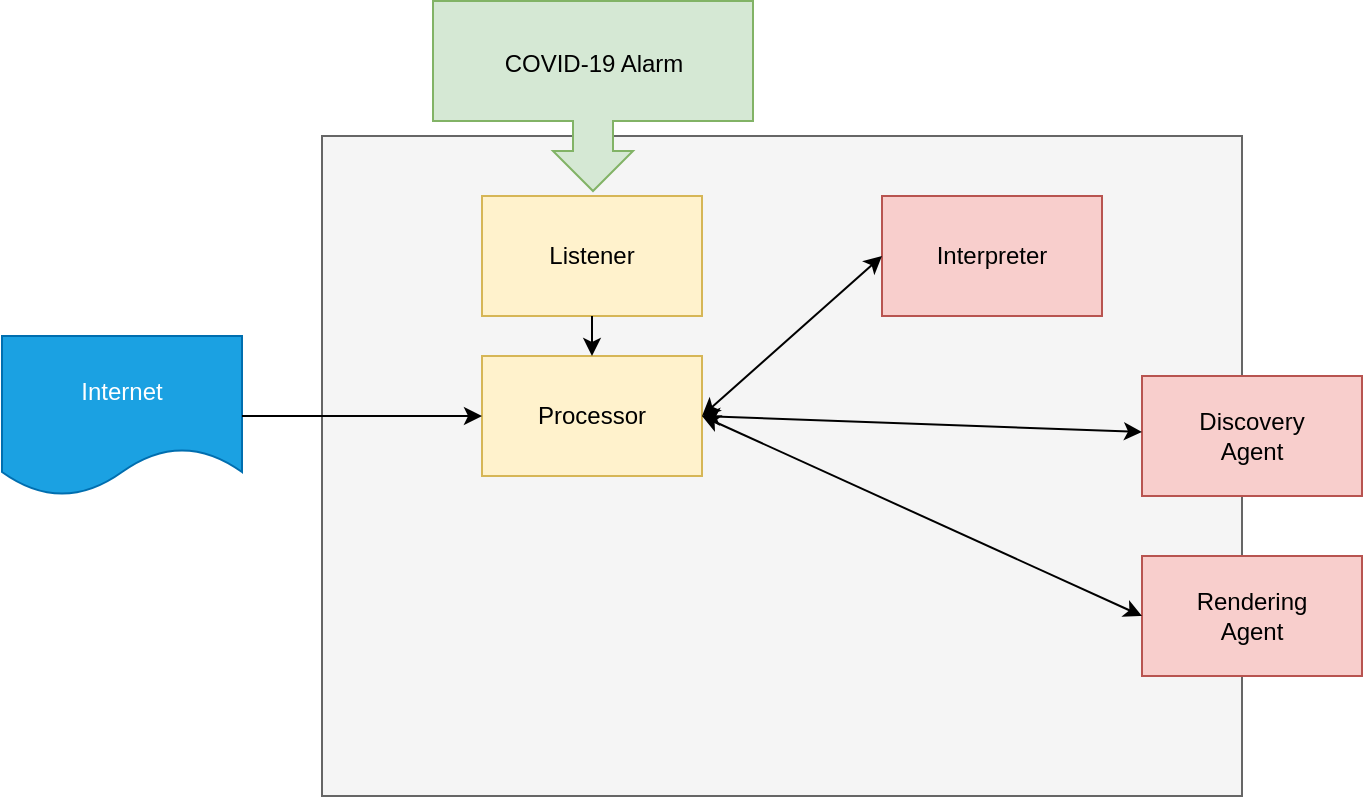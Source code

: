 <mxfile version="13.9.2" type="github">
  <diagram id="c1xbFQ9t794LeByU9lGS" name="Page-1">
    <mxGraphModel dx="718" dy="1475" grid="1" gridSize="10" guides="1" tooltips="1" connect="1" arrows="1" fold="1" page="1" pageScale="1" pageWidth="850" pageHeight="1100" math="0" shadow="0">
      <root>
        <mxCell id="0" />
        <mxCell id="1" parent="0" />
        <mxCell id="JQnGYL7EJJIbPJ83N0xq-1" value="Internet" style="shape=document;whiteSpace=wrap;html=1;boundedLbl=1;fillColor=#1ba1e2;strokeColor=#006EAF;fontColor=#ffffff;" parent="1" vertex="1">
          <mxGeometry x="130" y="90" width="120" height="80" as="geometry" />
        </mxCell>
        <mxCell id="JQnGYL7EJJIbPJ83N0xq-2" value="" style="rounded=0;whiteSpace=wrap;html=1;fillColor=#f5f5f5;strokeColor=#666666;fontColor=#333333;" parent="1" vertex="1">
          <mxGeometry x="290" y="-10" width="460" height="330" as="geometry" />
        </mxCell>
        <mxCell id="L4tyCa5TsDYYR7FR1lq3-2" value="Processor" style="rounded=0;whiteSpace=wrap;html=1;fillColor=#fff2cc;strokeColor=#d6b656;" vertex="1" parent="1">
          <mxGeometry x="370" y="100" width="110" height="60" as="geometry" />
        </mxCell>
        <mxCell id="L4tyCa5TsDYYR7FR1lq3-3" value="Listener" style="rounded=0;whiteSpace=wrap;html=1;fillColor=#fff2cc;strokeColor=#d6b656;" vertex="1" parent="1">
          <mxGeometry x="370" y="20" width="110" height="60" as="geometry" />
        </mxCell>
        <mxCell id="L4tyCa5TsDYYR7FR1lq3-4" value="" style="endArrow=classic;html=1;exitX=1;exitY=0.5;exitDx=0;exitDy=0;entryX=0;entryY=0.5;entryDx=0;entryDy=0;" edge="1" parent="1" source="JQnGYL7EJJIbPJ83N0xq-1" target="L4tyCa5TsDYYR7FR1lq3-2">
          <mxGeometry width="50" height="50" relative="1" as="geometry">
            <mxPoint x="480" y="130" as="sourcePoint" />
            <mxPoint x="530" y="80" as="targetPoint" />
          </mxGeometry>
        </mxCell>
        <mxCell id="L4tyCa5TsDYYR7FR1lq3-5" value="" style="endArrow=classic;html=1;exitX=0.5;exitY=1;exitDx=0;exitDy=0;" edge="1" parent="1" source="L4tyCa5TsDYYR7FR1lq3-3" target="L4tyCa5TsDYYR7FR1lq3-2">
          <mxGeometry width="50" height="50" relative="1" as="geometry">
            <mxPoint x="480" y="130" as="sourcePoint" />
            <mxPoint x="530" y="80" as="targetPoint" />
          </mxGeometry>
        </mxCell>
        <mxCell id="L4tyCa5TsDYYR7FR1lq3-12" value="" style="html=1;shadow=0;dashed=0;align=center;verticalAlign=middle;shape=mxgraph.arrows2.calloutArrow;dy=10;dx=20;notch=60;arrowHead=10;rotation=90;fillColor=#d5e8d4;strokeColor=#82b366;" vertex="1" parent="1">
          <mxGeometry x="378" y="-110" width="95" height="160" as="geometry" />
        </mxCell>
        <mxCell id="L4tyCa5TsDYYR7FR1lq3-13" value="&lt;span&gt;&lt;span lang=&quot;EN-CA&quot; style=&quot;line-height: 107% ; font-family: &amp;#34;arial&amp;#34; , sans-serif ; color: black ; font-weight: normal&quot;&gt;&lt;font style=&quot;font-size: 12px&quot;&gt;COVID-19 Alarm &lt;/font&gt;&lt;/span&gt;&lt;/span&gt;" style="text;whiteSpace=wrap;html=1;fontStyle=1;align=center;" vertex="1" parent="1">
          <mxGeometry x="330.5" y="-60" width="190" height="40" as="geometry" />
        </mxCell>
        <mxCell id="L4tyCa5TsDYYR7FR1lq3-16" value="Interpreter" style="rounded=0;whiteSpace=wrap;html=1;fillColor=#f8cecc;strokeColor=#b85450;" vertex="1" parent="1">
          <mxGeometry x="570" y="20" width="110" height="60" as="geometry" />
        </mxCell>
        <mxCell id="L4tyCa5TsDYYR7FR1lq3-17" value="Discovery&lt;br&gt;Agent" style="rounded=0;whiteSpace=wrap;html=1;fillColor=#f8cecc;strokeColor=#b85450;" vertex="1" parent="1">
          <mxGeometry x="700" y="110" width="110" height="60" as="geometry" />
        </mxCell>
        <mxCell id="L4tyCa5TsDYYR7FR1lq3-18" value="Rendering&lt;br&gt;Agent" style="rounded=0;whiteSpace=wrap;html=1;fillColor=#f8cecc;strokeColor=#b85450;" vertex="1" parent="1">
          <mxGeometry x="700" y="200" width="110" height="60" as="geometry" />
        </mxCell>
        <mxCell id="L4tyCa5TsDYYR7FR1lq3-19" value="" style="endArrow=classic;startArrow=classic;html=1;entryX=0;entryY=0.5;entryDx=0;entryDy=0;exitX=1;exitY=0.5;exitDx=0;exitDy=0;" edge="1" parent="1" source="L4tyCa5TsDYYR7FR1lq3-2" target="L4tyCa5TsDYYR7FR1lq3-16">
          <mxGeometry width="50" height="50" relative="1" as="geometry">
            <mxPoint x="440" y="130" as="sourcePoint" />
            <mxPoint x="490" y="80" as="targetPoint" />
          </mxGeometry>
        </mxCell>
        <mxCell id="L4tyCa5TsDYYR7FR1lq3-20" value="" style="endArrow=classic;startArrow=classic;html=1;" edge="1" parent="1" target="L4tyCa5TsDYYR7FR1lq3-17">
          <mxGeometry width="50" height="50" relative="1" as="geometry">
            <mxPoint x="480" y="130" as="sourcePoint" />
            <mxPoint x="490" y="80" as="targetPoint" />
          </mxGeometry>
        </mxCell>
        <mxCell id="L4tyCa5TsDYYR7FR1lq3-21" value="" style="endArrow=classic;startArrow=classic;html=1;entryX=0;entryY=0.5;entryDx=0;entryDy=0;exitX=1;exitY=0.5;exitDx=0;exitDy=0;" edge="1" parent="1" source="L4tyCa5TsDYYR7FR1lq3-2" target="L4tyCa5TsDYYR7FR1lq3-18">
          <mxGeometry width="50" height="50" relative="1" as="geometry">
            <mxPoint x="440" y="130" as="sourcePoint" />
            <mxPoint x="490" y="80" as="targetPoint" />
          </mxGeometry>
        </mxCell>
      </root>
    </mxGraphModel>
  </diagram>
</mxfile>
